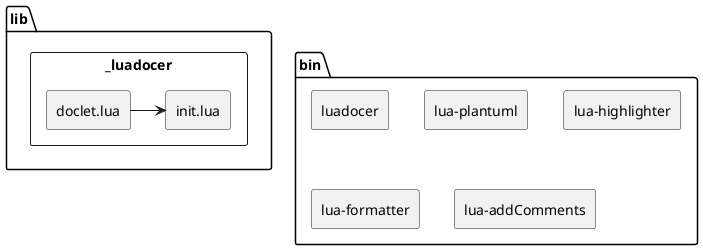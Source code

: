 @startuml
skinparam BackgroundColor transparent
skinparam componentStyle rectangle



package "bin" {
  [luadocer]
  [lua-plantuml]
  [lua-highlighter]
  [lua-formatter]
  [lua-addComments]
}

package "lib" {
    component _luadocer {

    component A.5 [
    init.lua] 

    component A.6 [doclet.lua
    ]
    }
}
A.6->A.5
@enduml